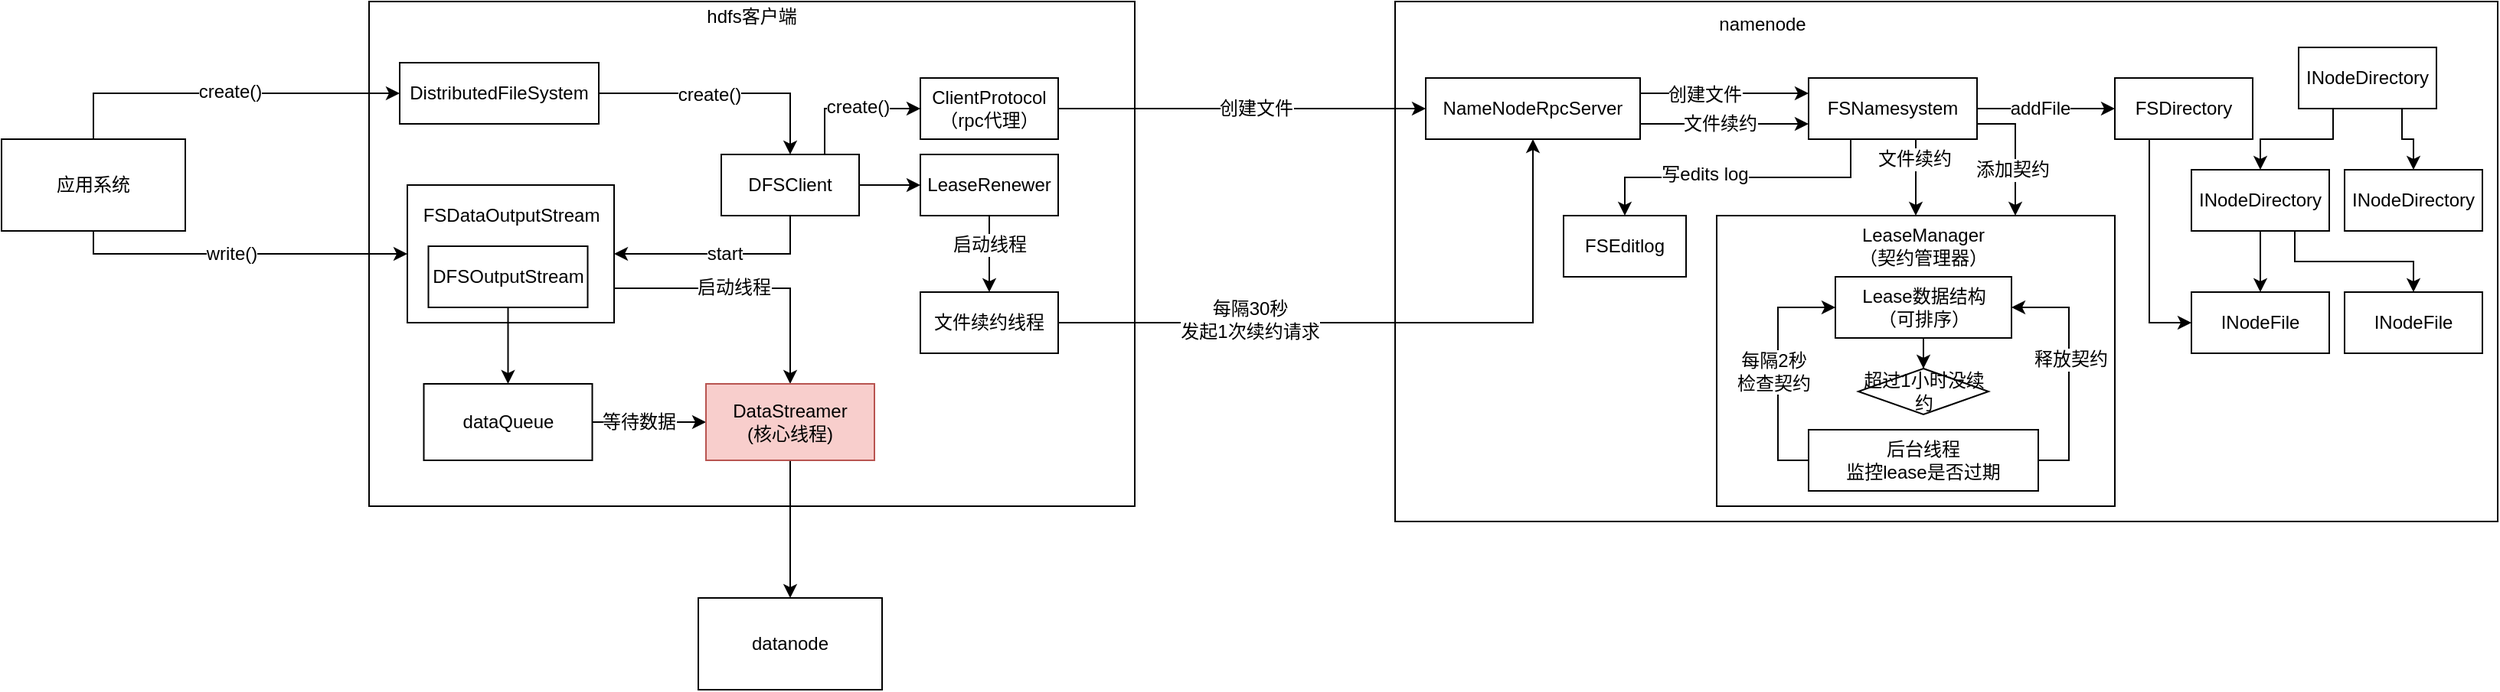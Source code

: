<mxfile version="12.5.1" type="github">
  <diagram id="ioWwjYIK43UYGciUmTGW" name="第 1 页">
    <mxGraphModel dx="1185" dy="635" grid="1" gridSize="10" guides="1" tooltips="1" connect="1" arrows="1" fold="1" page="1" pageScale="1" pageWidth="827" pageHeight="1169" math="0" shadow="0">
      <root>
        <mxCell id="0"/>
        <mxCell id="1" parent="0"/>
        <mxCell id="fzsWADmZ7G9VQ_jfT-OL-42" value="" style="rounded=0;whiteSpace=wrap;html=1;" vertex="1" parent="1">
          <mxGeometry x="930" y="130" width="720" height="340" as="geometry"/>
        </mxCell>
        <mxCell id="fzsWADmZ7G9VQ_jfT-OL-1" value="" style="rounded=0;whiteSpace=wrap;html=1;" vertex="1" parent="1">
          <mxGeometry x="260" y="130" width="500" height="330" as="geometry"/>
        </mxCell>
        <mxCell id="fzsWADmZ7G9VQ_jfT-OL-2" value="hdfs客户端" style="text;html=1;strokeColor=none;fillColor=none;align=center;verticalAlign=middle;whiteSpace=wrap;rounded=0;" vertex="1" parent="1">
          <mxGeometry x="460" y="130" width="100" height="20" as="geometry"/>
        </mxCell>
        <mxCell id="fzsWADmZ7G9VQ_jfT-OL-6" style="edgeStyle=orthogonalEdgeStyle;rounded=0;orthogonalLoop=1;jettySize=auto;html=1;entryX=0.5;entryY=0;entryDx=0;entryDy=0;" edge="1" parent="1" source="fzsWADmZ7G9VQ_jfT-OL-3" target="fzsWADmZ7G9VQ_jfT-OL-5">
          <mxGeometry relative="1" as="geometry"/>
        </mxCell>
        <mxCell id="fzsWADmZ7G9VQ_jfT-OL-7" value="create()" style="text;html=1;align=center;verticalAlign=middle;resizable=0;points=[];labelBackgroundColor=#ffffff;" vertex="1" connectable="0" parent="fzsWADmZ7G9VQ_jfT-OL-6">
          <mxGeometry x="-0.13" y="-1" relative="1" as="geometry">
            <mxPoint as="offset"/>
          </mxGeometry>
        </mxCell>
        <mxCell id="fzsWADmZ7G9VQ_jfT-OL-3" value="DistributedFileSystem" style="rounded=0;whiteSpace=wrap;html=1;" vertex="1" parent="1">
          <mxGeometry x="280" y="170" width="130" height="40" as="geometry"/>
        </mxCell>
        <mxCell id="fzsWADmZ7G9VQ_jfT-OL-12" style="edgeStyle=orthogonalEdgeStyle;rounded=0;orthogonalLoop=1;jettySize=auto;html=1;" edge="1" parent="1" source="fzsWADmZ7G9VQ_jfT-OL-5" target="fzsWADmZ7G9VQ_jfT-OL-8">
          <mxGeometry relative="1" as="geometry">
            <Array as="points">
              <mxPoint x="535" y="295"/>
            </Array>
          </mxGeometry>
        </mxCell>
        <mxCell id="fzsWADmZ7G9VQ_jfT-OL-13" value="start" style="text;html=1;align=center;verticalAlign=middle;resizable=0;points=[];labelBackgroundColor=#ffffff;" vertex="1" connectable="0" parent="fzsWADmZ7G9VQ_jfT-OL-12">
          <mxGeometry x="-0.029" relative="1" as="geometry">
            <mxPoint as="offset"/>
          </mxGeometry>
        </mxCell>
        <mxCell id="fzsWADmZ7G9VQ_jfT-OL-27" style="edgeStyle=orthogonalEdgeStyle;rounded=0;orthogonalLoop=1;jettySize=auto;html=1;exitX=0.75;exitY=0;exitDx=0;exitDy=0;entryX=0;entryY=0.5;entryDx=0;entryDy=0;" edge="1" parent="1" source="fzsWADmZ7G9VQ_jfT-OL-5" target="fzsWADmZ7G9VQ_jfT-OL-26">
          <mxGeometry relative="1" as="geometry"/>
        </mxCell>
        <mxCell id="fzsWADmZ7G9VQ_jfT-OL-28" value="create()" style="text;html=1;align=center;verticalAlign=middle;resizable=0;points=[];labelBackgroundColor=#ffffff;" vertex="1" connectable="0" parent="fzsWADmZ7G9VQ_jfT-OL-27">
          <mxGeometry x="0.117" y="1" relative="1" as="geometry">
            <mxPoint as="offset"/>
          </mxGeometry>
        </mxCell>
        <mxCell id="fzsWADmZ7G9VQ_jfT-OL-30" value="" style="edgeStyle=orthogonalEdgeStyle;rounded=0;orthogonalLoop=1;jettySize=auto;html=1;" edge="1" parent="1" source="fzsWADmZ7G9VQ_jfT-OL-5" target="fzsWADmZ7G9VQ_jfT-OL-29">
          <mxGeometry relative="1" as="geometry"/>
        </mxCell>
        <mxCell id="fzsWADmZ7G9VQ_jfT-OL-5" value="DFSClient" style="rounded=0;whiteSpace=wrap;html=1;" vertex="1" parent="1">
          <mxGeometry x="490" y="230" width="90" height="40" as="geometry"/>
        </mxCell>
        <mxCell id="fzsWADmZ7G9VQ_jfT-OL-21" style="edgeStyle=orthogonalEdgeStyle;rounded=0;orthogonalLoop=1;jettySize=auto;html=1;exitX=1;exitY=0.75;exitDx=0;exitDy=0;entryX=0.5;entryY=0;entryDx=0;entryDy=0;" edge="1" parent="1" source="fzsWADmZ7G9VQ_jfT-OL-8" target="fzsWADmZ7G9VQ_jfT-OL-20">
          <mxGeometry relative="1" as="geometry"/>
        </mxCell>
        <mxCell id="fzsWADmZ7G9VQ_jfT-OL-22" value="启动线程" style="text;html=1;align=center;verticalAlign=middle;resizable=0;points=[];labelBackgroundColor=#ffffff;" vertex="1" connectable="0" parent="fzsWADmZ7G9VQ_jfT-OL-21">
          <mxGeometry x="-0.119" y="1" relative="1" as="geometry">
            <mxPoint as="offset"/>
          </mxGeometry>
        </mxCell>
        <mxCell id="fzsWADmZ7G9VQ_jfT-OL-8" value="" style="rounded=0;whiteSpace=wrap;html=1;" vertex="1" parent="1">
          <mxGeometry x="285" y="250" width="135" height="90" as="geometry"/>
        </mxCell>
        <mxCell id="fzsWADmZ7G9VQ_jfT-OL-9" value="FSDataOutputStream" style="text;html=1;strokeColor=none;fillColor=none;align=center;verticalAlign=middle;whiteSpace=wrap;rounded=0;" vertex="1" parent="1">
          <mxGeometry x="298.75" y="250" width="107.5" height="40" as="geometry"/>
        </mxCell>
        <mxCell id="fzsWADmZ7G9VQ_jfT-OL-14" style="edgeStyle=orthogonalEdgeStyle;rounded=0;orthogonalLoop=1;jettySize=auto;html=1;" edge="1" parent="1" source="fzsWADmZ7G9VQ_jfT-OL-10" target="fzsWADmZ7G9VQ_jfT-OL-11">
          <mxGeometry relative="1" as="geometry"/>
        </mxCell>
        <mxCell id="fzsWADmZ7G9VQ_jfT-OL-10" value="DFSOutputStream" style="rounded=0;whiteSpace=wrap;html=1;" vertex="1" parent="1">
          <mxGeometry x="298.75" y="290" width="104" height="40" as="geometry"/>
        </mxCell>
        <mxCell id="fzsWADmZ7G9VQ_jfT-OL-24" value="" style="edgeStyle=orthogonalEdgeStyle;rounded=0;orthogonalLoop=1;jettySize=auto;html=1;" edge="1" parent="1" source="fzsWADmZ7G9VQ_jfT-OL-11" target="fzsWADmZ7G9VQ_jfT-OL-20">
          <mxGeometry relative="1" as="geometry"/>
        </mxCell>
        <mxCell id="fzsWADmZ7G9VQ_jfT-OL-25" value="等待数据" style="text;html=1;align=center;verticalAlign=middle;resizable=0;points=[];labelBackgroundColor=#ffffff;" vertex="1" connectable="0" parent="fzsWADmZ7G9VQ_jfT-OL-24">
          <mxGeometry x="-0.212" relative="1" as="geometry">
            <mxPoint as="offset"/>
          </mxGeometry>
        </mxCell>
        <mxCell id="fzsWADmZ7G9VQ_jfT-OL-11" value="dataQueue" style="rounded=0;whiteSpace=wrap;html=1;" vertex="1" parent="1">
          <mxGeometry x="295.75" y="380" width="110" height="50" as="geometry"/>
        </mxCell>
        <mxCell id="fzsWADmZ7G9VQ_jfT-OL-16" style="edgeStyle=orthogonalEdgeStyle;rounded=0;orthogonalLoop=1;jettySize=auto;html=1;entryX=0;entryY=0.5;entryDx=0;entryDy=0;" edge="1" parent="1" source="fzsWADmZ7G9VQ_jfT-OL-15" target="fzsWADmZ7G9VQ_jfT-OL-3">
          <mxGeometry relative="1" as="geometry">
            <Array as="points">
              <mxPoint x="80" y="190"/>
            </Array>
          </mxGeometry>
        </mxCell>
        <mxCell id="fzsWADmZ7G9VQ_jfT-OL-17" value="create()" style="text;html=1;align=center;verticalAlign=middle;resizable=0;points=[];labelBackgroundColor=#ffffff;" vertex="1" connectable="0" parent="fzsWADmZ7G9VQ_jfT-OL-16">
          <mxGeometry x="0.035" y="1" relative="1" as="geometry">
            <mxPoint as="offset"/>
          </mxGeometry>
        </mxCell>
        <mxCell id="fzsWADmZ7G9VQ_jfT-OL-18" style="edgeStyle=orthogonalEdgeStyle;rounded=0;orthogonalLoop=1;jettySize=auto;html=1;" edge="1" parent="1" source="fzsWADmZ7G9VQ_jfT-OL-15" target="fzsWADmZ7G9VQ_jfT-OL-8">
          <mxGeometry relative="1" as="geometry">
            <Array as="points">
              <mxPoint x="80" y="295"/>
            </Array>
          </mxGeometry>
        </mxCell>
        <mxCell id="fzsWADmZ7G9VQ_jfT-OL-19" value="write()" style="text;html=1;align=center;verticalAlign=middle;resizable=0;points=[];labelBackgroundColor=#ffffff;" vertex="1" connectable="0" parent="fzsWADmZ7G9VQ_jfT-OL-18">
          <mxGeometry x="-0.054" y="-2" relative="1" as="geometry">
            <mxPoint x="1" y="-2" as="offset"/>
          </mxGeometry>
        </mxCell>
        <mxCell id="fzsWADmZ7G9VQ_jfT-OL-15" value="应用系统" style="rounded=0;whiteSpace=wrap;html=1;" vertex="1" parent="1">
          <mxGeometry x="20" y="220" width="120" height="60" as="geometry"/>
        </mxCell>
        <mxCell id="fzsWADmZ7G9VQ_jfT-OL-40" style="edgeStyle=orthogonalEdgeStyle;rounded=0;orthogonalLoop=1;jettySize=auto;html=1;entryX=0.5;entryY=0;entryDx=0;entryDy=0;" edge="1" parent="1" source="fzsWADmZ7G9VQ_jfT-OL-20" target="fzsWADmZ7G9VQ_jfT-OL-37">
          <mxGeometry relative="1" as="geometry"/>
        </mxCell>
        <mxCell id="fzsWADmZ7G9VQ_jfT-OL-20" value="DataStreamer&lt;br&gt;(核心线程)" style="rounded=0;whiteSpace=wrap;html=1;fillColor=#f8cecc;strokeColor=#b85450;" vertex="1" parent="1">
          <mxGeometry x="480" y="380" width="110" height="50" as="geometry"/>
        </mxCell>
        <mxCell id="fzsWADmZ7G9VQ_jfT-OL-26" value="ClientProtocol&lt;br&gt;（rpc代理）" style="rounded=0;whiteSpace=wrap;html=1;" vertex="1" parent="1">
          <mxGeometry x="620" y="180" width="90" height="40" as="geometry"/>
        </mxCell>
        <mxCell id="fzsWADmZ7G9VQ_jfT-OL-36" style="edgeStyle=orthogonalEdgeStyle;rounded=0;orthogonalLoop=1;jettySize=auto;html=1;entryX=0.5;entryY=0;entryDx=0;entryDy=0;" edge="1" parent="1" source="fzsWADmZ7G9VQ_jfT-OL-29" target="fzsWADmZ7G9VQ_jfT-OL-31">
          <mxGeometry relative="1" as="geometry"/>
        </mxCell>
        <mxCell id="fzsWADmZ7G9VQ_jfT-OL-41" value="启动线程" style="text;html=1;align=center;verticalAlign=middle;resizable=0;points=[];labelBackgroundColor=#ffffff;" vertex="1" connectable="0" parent="fzsWADmZ7G9VQ_jfT-OL-36">
          <mxGeometry x="-0.259" relative="1" as="geometry">
            <mxPoint as="offset"/>
          </mxGeometry>
        </mxCell>
        <mxCell id="fzsWADmZ7G9VQ_jfT-OL-29" value="LeaseRenewer" style="rounded=0;whiteSpace=wrap;html=1;" vertex="1" parent="1">
          <mxGeometry x="620" y="230" width="90" height="40" as="geometry"/>
        </mxCell>
        <mxCell id="fzsWADmZ7G9VQ_jfT-OL-51" style="edgeStyle=orthogonalEdgeStyle;rounded=0;orthogonalLoop=1;jettySize=auto;html=1;" edge="1" parent="1" source="fzsWADmZ7G9VQ_jfT-OL-31" target="fzsWADmZ7G9VQ_jfT-OL-45">
          <mxGeometry relative="1" as="geometry"/>
        </mxCell>
        <mxCell id="fzsWADmZ7G9VQ_jfT-OL-52" value="每隔30秒&lt;br&gt;发起1次续约请求" style="text;html=1;align=center;verticalAlign=middle;resizable=0;points=[];labelBackgroundColor=#ffffff;" vertex="1" connectable="0" parent="fzsWADmZ7G9VQ_jfT-OL-51">
          <mxGeometry x="-0.422" y="2" relative="1" as="geometry">
            <mxPoint as="offset"/>
          </mxGeometry>
        </mxCell>
        <mxCell id="fzsWADmZ7G9VQ_jfT-OL-31" value="文件续约线程" style="rounded=0;whiteSpace=wrap;html=1;" vertex="1" parent="1">
          <mxGeometry x="620" y="320" width="90" height="40" as="geometry"/>
        </mxCell>
        <mxCell id="fzsWADmZ7G9VQ_jfT-OL-37" value="datanode" style="rounded=0;whiteSpace=wrap;html=1;" vertex="1" parent="1">
          <mxGeometry x="475" y="520" width="120" height="60" as="geometry"/>
        </mxCell>
        <mxCell id="fzsWADmZ7G9VQ_jfT-OL-44" value="namenode" style="text;html=1;strokeColor=none;fillColor=none;align=center;verticalAlign=middle;whiteSpace=wrap;rounded=0;" vertex="1" parent="1">
          <mxGeometry x="1110" y="130" width="120" height="30" as="geometry"/>
        </mxCell>
        <mxCell id="fzsWADmZ7G9VQ_jfT-OL-56" value="" style="edgeStyle=orthogonalEdgeStyle;rounded=0;orthogonalLoop=1;jettySize=auto;html=1;" edge="1" parent="1" source="fzsWADmZ7G9VQ_jfT-OL-45" target="fzsWADmZ7G9VQ_jfT-OL-55">
          <mxGeometry relative="1" as="geometry">
            <Array as="points">
              <mxPoint x="1120" y="210"/>
              <mxPoint x="1120" y="210"/>
            </Array>
          </mxGeometry>
        </mxCell>
        <mxCell id="fzsWADmZ7G9VQ_jfT-OL-62" value="文件续约" style="text;html=1;align=center;verticalAlign=middle;resizable=0;points=[];labelBackgroundColor=#ffffff;" vertex="1" connectable="0" parent="fzsWADmZ7G9VQ_jfT-OL-56">
          <mxGeometry x="-0.258" y="3" relative="1" as="geometry">
            <mxPoint x="10.34" y="3.14" as="offset"/>
          </mxGeometry>
        </mxCell>
        <mxCell id="fzsWADmZ7G9VQ_jfT-OL-61" style="edgeStyle=orthogonalEdgeStyle;rounded=0;orthogonalLoop=1;jettySize=auto;html=1;exitX=1;exitY=0.25;exitDx=0;exitDy=0;entryX=0;entryY=0.25;entryDx=0;entryDy=0;" edge="1" parent="1" source="fzsWADmZ7G9VQ_jfT-OL-45" target="fzsWADmZ7G9VQ_jfT-OL-55">
          <mxGeometry relative="1" as="geometry"/>
        </mxCell>
        <mxCell id="fzsWADmZ7G9VQ_jfT-OL-63" value="创建文件" style="text;html=1;align=center;verticalAlign=middle;resizable=0;points=[];labelBackgroundColor=#ffffff;" vertex="1" connectable="0" parent="fzsWADmZ7G9VQ_jfT-OL-61">
          <mxGeometry x="-0.241" y="-1" relative="1" as="geometry">
            <mxPoint as="offset"/>
          </mxGeometry>
        </mxCell>
        <mxCell id="fzsWADmZ7G9VQ_jfT-OL-45" value="NameNodeRpcServer" style="rounded=0;whiteSpace=wrap;html=1;" vertex="1" parent="1">
          <mxGeometry x="950" y="180" width="140" height="40" as="geometry"/>
        </mxCell>
        <mxCell id="fzsWADmZ7G9VQ_jfT-OL-69" style="edgeStyle=orthogonalEdgeStyle;rounded=0;orthogonalLoop=1;jettySize=auto;html=1;" edge="1" parent="1" source="fzsWADmZ7G9VQ_jfT-OL-55" target="fzsWADmZ7G9VQ_jfT-OL-68">
          <mxGeometry relative="1" as="geometry"/>
        </mxCell>
        <mxCell id="fzsWADmZ7G9VQ_jfT-OL-70" value="addFile" style="text;html=1;align=center;verticalAlign=middle;resizable=0;points=[];labelBackgroundColor=#ffffff;" vertex="1" connectable="0" parent="fzsWADmZ7G9VQ_jfT-OL-69">
          <mxGeometry x="-0.232" y="1" relative="1" as="geometry">
            <mxPoint x="5.83" y="1" as="offset"/>
          </mxGeometry>
        </mxCell>
        <mxCell id="fzsWADmZ7G9VQ_jfT-OL-83" style="edgeStyle=orthogonalEdgeStyle;rounded=0;orthogonalLoop=1;jettySize=auto;html=1;exitX=0.25;exitY=1;exitDx=0;exitDy=0;entryX=0.5;entryY=0;entryDx=0;entryDy=0;" edge="1" parent="1" source="fzsWADmZ7G9VQ_jfT-OL-55" target="fzsWADmZ7G9VQ_jfT-OL-82">
          <mxGeometry relative="1" as="geometry"/>
        </mxCell>
        <mxCell id="fzsWADmZ7G9VQ_jfT-OL-84" value="写edits log" style="text;html=1;align=center;verticalAlign=middle;resizable=0;points=[];labelBackgroundColor=#ffffff;" vertex="1" connectable="0" parent="fzsWADmZ7G9VQ_jfT-OL-83">
          <mxGeometry x="0.224" y="-2" relative="1" as="geometry">
            <mxPoint as="offset"/>
          </mxGeometry>
        </mxCell>
        <mxCell id="fzsWADmZ7G9VQ_jfT-OL-97" style="edgeStyle=orthogonalEdgeStyle;rounded=0;orthogonalLoop=1;jettySize=auto;html=1;exitX=0.5;exitY=1;exitDx=0;exitDy=0;entryX=0.5;entryY=0;entryDx=0;entryDy=0;" edge="1" parent="1" source="fzsWADmZ7G9VQ_jfT-OL-55" target="fzsWADmZ7G9VQ_jfT-OL-85">
          <mxGeometry relative="1" as="geometry">
            <Array as="points">
              <mxPoint x="1270" y="220"/>
            </Array>
          </mxGeometry>
        </mxCell>
        <mxCell id="fzsWADmZ7G9VQ_jfT-OL-98" value="文件续约" style="text;html=1;align=center;verticalAlign=middle;resizable=0;points=[];labelBackgroundColor=#ffffff;" vertex="1" connectable="0" parent="fzsWADmZ7G9VQ_jfT-OL-97">
          <mxGeometry x="-0.154" y="-1" relative="1" as="geometry">
            <mxPoint as="offset"/>
          </mxGeometry>
        </mxCell>
        <mxCell id="fzsWADmZ7G9VQ_jfT-OL-99" style="edgeStyle=orthogonalEdgeStyle;rounded=0;orthogonalLoop=1;jettySize=auto;html=1;exitX=1;exitY=0.75;exitDx=0;exitDy=0;entryX=0.75;entryY=0;entryDx=0;entryDy=0;" edge="1" parent="1" source="fzsWADmZ7G9VQ_jfT-OL-55" target="fzsWADmZ7G9VQ_jfT-OL-85">
          <mxGeometry relative="1" as="geometry"/>
        </mxCell>
        <mxCell id="fzsWADmZ7G9VQ_jfT-OL-100" value="添加契约" style="text;html=1;align=center;verticalAlign=middle;resizable=0;points=[];labelBackgroundColor=#ffffff;" vertex="1" connectable="0" parent="fzsWADmZ7G9VQ_jfT-OL-99">
          <mxGeometry x="0.078" y="-2" relative="1" as="geometry">
            <mxPoint x="-0.5" y="9.17" as="offset"/>
          </mxGeometry>
        </mxCell>
        <mxCell id="fzsWADmZ7G9VQ_jfT-OL-55" value="FSNamesystem" style="rounded=0;whiteSpace=wrap;html=1;" vertex="1" parent="1">
          <mxGeometry x="1200" y="180" width="110" height="40" as="geometry"/>
        </mxCell>
        <mxCell id="fzsWADmZ7G9VQ_jfT-OL-46" style="edgeStyle=orthogonalEdgeStyle;rounded=0;orthogonalLoop=1;jettySize=auto;html=1;" edge="1" parent="1" source="fzsWADmZ7G9VQ_jfT-OL-26" target="fzsWADmZ7G9VQ_jfT-OL-45">
          <mxGeometry relative="1" as="geometry"/>
        </mxCell>
        <mxCell id="fzsWADmZ7G9VQ_jfT-OL-47" value="创建文件" style="text;html=1;align=center;verticalAlign=middle;resizable=0;points=[];labelBackgroundColor=#ffffff;" vertex="1" connectable="0" parent="fzsWADmZ7G9VQ_jfT-OL-46">
          <mxGeometry x="0.077" relative="1" as="geometry">
            <mxPoint as="offset"/>
          </mxGeometry>
        </mxCell>
        <mxCell id="fzsWADmZ7G9VQ_jfT-OL-81" style="edgeStyle=orthogonalEdgeStyle;rounded=0;orthogonalLoop=1;jettySize=auto;html=1;exitX=0.25;exitY=1;exitDx=0;exitDy=0;entryX=0;entryY=0.5;entryDx=0;entryDy=0;" edge="1" parent="1" source="fzsWADmZ7G9VQ_jfT-OL-68" target="fzsWADmZ7G9VQ_jfT-OL-76">
          <mxGeometry relative="1" as="geometry"/>
        </mxCell>
        <mxCell id="fzsWADmZ7G9VQ_jfT-OL-68" value="FSDirectory" style="rounded=0;whiteSpace=wrap;html=1;" vertex="1" parent="1">
          <mxGeometry x="1400" y="180" width="90" height="40" as="geometry"/>
        </mxCell>
        <mxCell id="fzsWADmZ7G9VQ_jfT-OL-74" style="edgeStyle=orthogonalEdgeStyle;rounded=0;orthogonalLoop=1;jettySize=auto;html=1;exitX=0.25;exitY=1;exitDx=0;exitDy=0;" edge="1" parent="1" source="fzsWADmZ7G9VQ_jfT-OL-71" target="fzsWADmZ7G9VQ_jfT-OL-72">
          <mxGeometry relative="1" as="geometry"/>
        </mxCell>
        <mxCell id="fzsWADmZ7G9VQ_jfT-OL-75" style="edgeStyle=orthogonalEdgeStyle;rounded=0;orthogonalLoop=1;jettySize=auto;html=1;exitX=0.75;exitY=1;exitDx=0;exitDy=0;entryX=0.5;entryY=0;entryDx=0;entryDy=0;" edge="1" parent="1" source="fzsWADmZ7G9VQ_jfT-OL-71" target="fzsWADmZ7G9VQ_jfT-OL-73">
          <mxGeometry relative="1" as="geometry"/>
        </mxCell>
        <mxCell id="fzsWADmZ7G9VQ_jfT-OL-71" value="INodeDirectory" style="rounded=0;whiteSpace=wrap;html=1;" vertex="1" parent="1">
          <mxGeometry x="1520" y="160" width="90" height="40" as="geometry"/>
        </mxCell>
        <mxCell id="fzsWADmZ7G9VQ_jfT-OL-79" style="edgeStyle=orthogonalEdgeStyle;rounded=0;orthogonalLoop=1;jettySize=auto;html=1;entryX=0.5;entryY=0;entryDx=0;entryDy=0;" edge="1" parent="1" source="fzsWADmZ7G9VQ_jfT-OL-72" target="fzsWADmZ7G9VQ_jfT-OL-76">
          <mxGeometry relative="1" as="geometry"/>
        </mxCell>
        <mxCell id="fzsWADmZ7G9VQ_jfT-OL-80" style="edgeStyle=orthogonalEdgeStyle;rounded=0;orthogonalLoop=1;jettySize=auto;html=1;exitX=0.75;exitY=1;exitDx=0;exitDy=0;entryX=0.5;entryY=0;entryDx=0;entryDy=0;" edge="1" parent="1" source="fzsWADmZ7G9VQ_jfT-OL-72" target="fzsWADmZ7G9VQ_jfT-OL-77">
          <mxGeometry relative="1" as="geometry"/>
        </mxCell>
        <mxCell id="fzsWADmZ7G9VQ_jfT-OL-72" value="INodeDirectory" style="rounded=0;whiteSpace=wrap;html=1;" vertex="1" parent="1">
          <mxGeometry x="1450" y="240" width="90" height="40" as="geometry"/>
        </mxCell>
        <mxCell id="fzsWADmZ7G9VQ_jfT-OL-73" value="INodeDirectory" style="rounded=0;whiteSpace=wrap;html=1;" vertex="1" parent="1">
          <mxGeometry x="1550" y="240" width="90" height="40" as="geometry"/>
        </mxCell>
        <mxCell id="fzsWADmZ7G9VQ_jfT-OL-76" value="INodeFile" style="rounded=0;whiteSpace=wrap;html=1;" vertex="1" parent="1">
          <mxGeometry x="1450" y="320" width="90" height="40" as="geometry"/>
        </mxCell>
        <mxCell id="fzsWADmZ7G9VQ_jfT-OL-77" value="INodeFile" style="rounded=0;whiteSpace=wrap;html=1;" vertex="1" parent="1">
          <mxGeometry x="1550" y="320" width="90" height="40" as="geometry"/>
        </mxCell>
        <mxCell id="fzsWADmZ7G9VQ_jfT-OL-82" value="FSEditlog" style="rounded=0;whiteSpace=wrap;html=1;" vertex="1" parent="1">
          <mxGeometry x="1040" y="270" width="80" height="40" as="geometry"/>
        </mxCell>
        <mxCell id="fzsWADmZ7G9VQ_jfT-OL-85" value="" style="rounded=0;whiteSpace=wrap;html=1;" vertex="1" parent="1">
          <mxGeometry x="1140" y="270" width="260" height="190" as="geometry"/>
        </mxCell>
        <mxCell id="fzsWADmZ7G9VQ_jfT-OL-86" value="LeaseManager&lt;br&gt;（契约管理器）" style="text;html=1;strokeColor=none;fillColor=none;align=center;verticalAlign=middle;whiteSpace=wrap;rounded=0;" vertex="1" parent="1">
          <mxGeometry x="1230" y="275" width="90" height="30" as="geometry"/>
        </mxCell>
        <mxCell id="fzsWADmZ7G9VQ_jfT-OL-89" style="edgeStyle=orthogonalEdgeStyle;rounded=0;orthogonalLoop=1;jettySize=auto;html=1;entryX=0.5;entryY=0;entryDx=0;entryDy=0;" edge="1" parent="1" source="fzsWADmZ7G9VQ_jfT-OL-87" target="fzsWADmZ7G9VQ_jfT-OL-88">
          <mxGeometry relative="1" as="geometry"/>
        </mxCell>
        <mxCell id="fzsWADmZ7G9VQ_jfT-OL-87" value="Lease数据结构&lt;br&gt;（可排序）" style="rounded=0;whiteSpace=wrap;html=1;" vertex="1" parent="1">
          <mxGeometry x="1217.5" y="310" width="115" height="40" as="geometry"/>
        </mxCell>
        <mxCell id="fzsWADmZ7G9VQ_jfT-OL-88" value="超过1小时没续约" style="rhombus;whiteSpace=wrap;html=1;" vertex="1" parent="1">
          <mxGeometry x="1232.5" y="370" width="85" height="30" as="geometry"/>
        </mxCell>
        <mxCell id="fzsWADmZ7G9VQ_jfT-OL-92" style="edgeStyle=orthogonalEdgeStyle;rounded=0;orthogonalLoop=1;jettySize=auto;html=1;entryX=0;entryY=0.5;entryDx=0;entryDy=0;" edge="1" parent="1" source="fzsWADmZ7G9VQ_jfT-OL-90" target="fzsWADmZ7G9VQ_jfT-OL-87">
          <mxGeometry relative="1" as="geometry">
            <Array as="points">
              <mxPoint x="1180" y="430"/>
              <mxPoint x="1180" y="330"/>
            </Array>
          </mxGeometry>
        </mxCell>
        <mxCell id="fzsWADmZ7G9VQ_jfT-OL-93" value="每隔2秒&lt;br&gt;检查契约" style="text;html=1;align=center;verticalAlign=middle;resizable=0;points=[];labelBackgroundColor=#ffffff;" vertex="1" connectable="0" parent="fzsWADmZ7G9VQ_jfT-OL-92">
          <mxGeometry x="-0.005" y="3" relative="1" as="geometry">
            <mxPoint as="offset"/>
          </mxGeometry>
        </mxCell>
        <mxCell id="fzsWADmZ7G9VQ_jfT-OL-94" style="edgeStyle=orthogonalEdgeStyle;rounded=0;orthogonalLoop=1;jettySize=auto;html=1;entryX=1;entryY=0.5;entryDx=0;entryDy=0;" edge="1" parent="1" source="fzsWADmZ7G9VQ_jfT-OL-90" target="fzsWADmZ7G9VQ_jfT-OL-87">
          <mxGeometry relative="1" as="geometry">
            <Array as="points">
              <mxPoint x="1370" y="430"/>
              <mxPoint x="1370" y="330"/>
            </Array>
          </mxGeometry>
        </mxCell>
        <mxCell id="fzsWADmZ7G9VQ_jfT-OL-95" value="释放契约" style="text;html=1;align=center;verticalAlign=middle;resizable=0;points=[];labelBackgroundColor=#ffffff;" vertex="1" connectable="0" parent="fzsWADmZ7G9VQ_jfT-OL-94">
          <mxGeometry x="0.101" y="-1" relative="1" as="geometry">
            <mxPoint as="offset"/>
          </mxGeometry>
        </mxCell>
        <mxCell id="fzsWADmZ7G9VQ_jfT-OL-90" value="后台线程&lt;br&gt;监控lease是否过期" style="rounded=0;whiteSpace=wrap;html=1;" vertex="1" parent="1">
          <mxGeometry x="1200" y="410" width="150" height="40" as="geometry"/>
        </mxCell>
      </root>
    </mxGraphModel>
  </diagram>
</mxfile>

